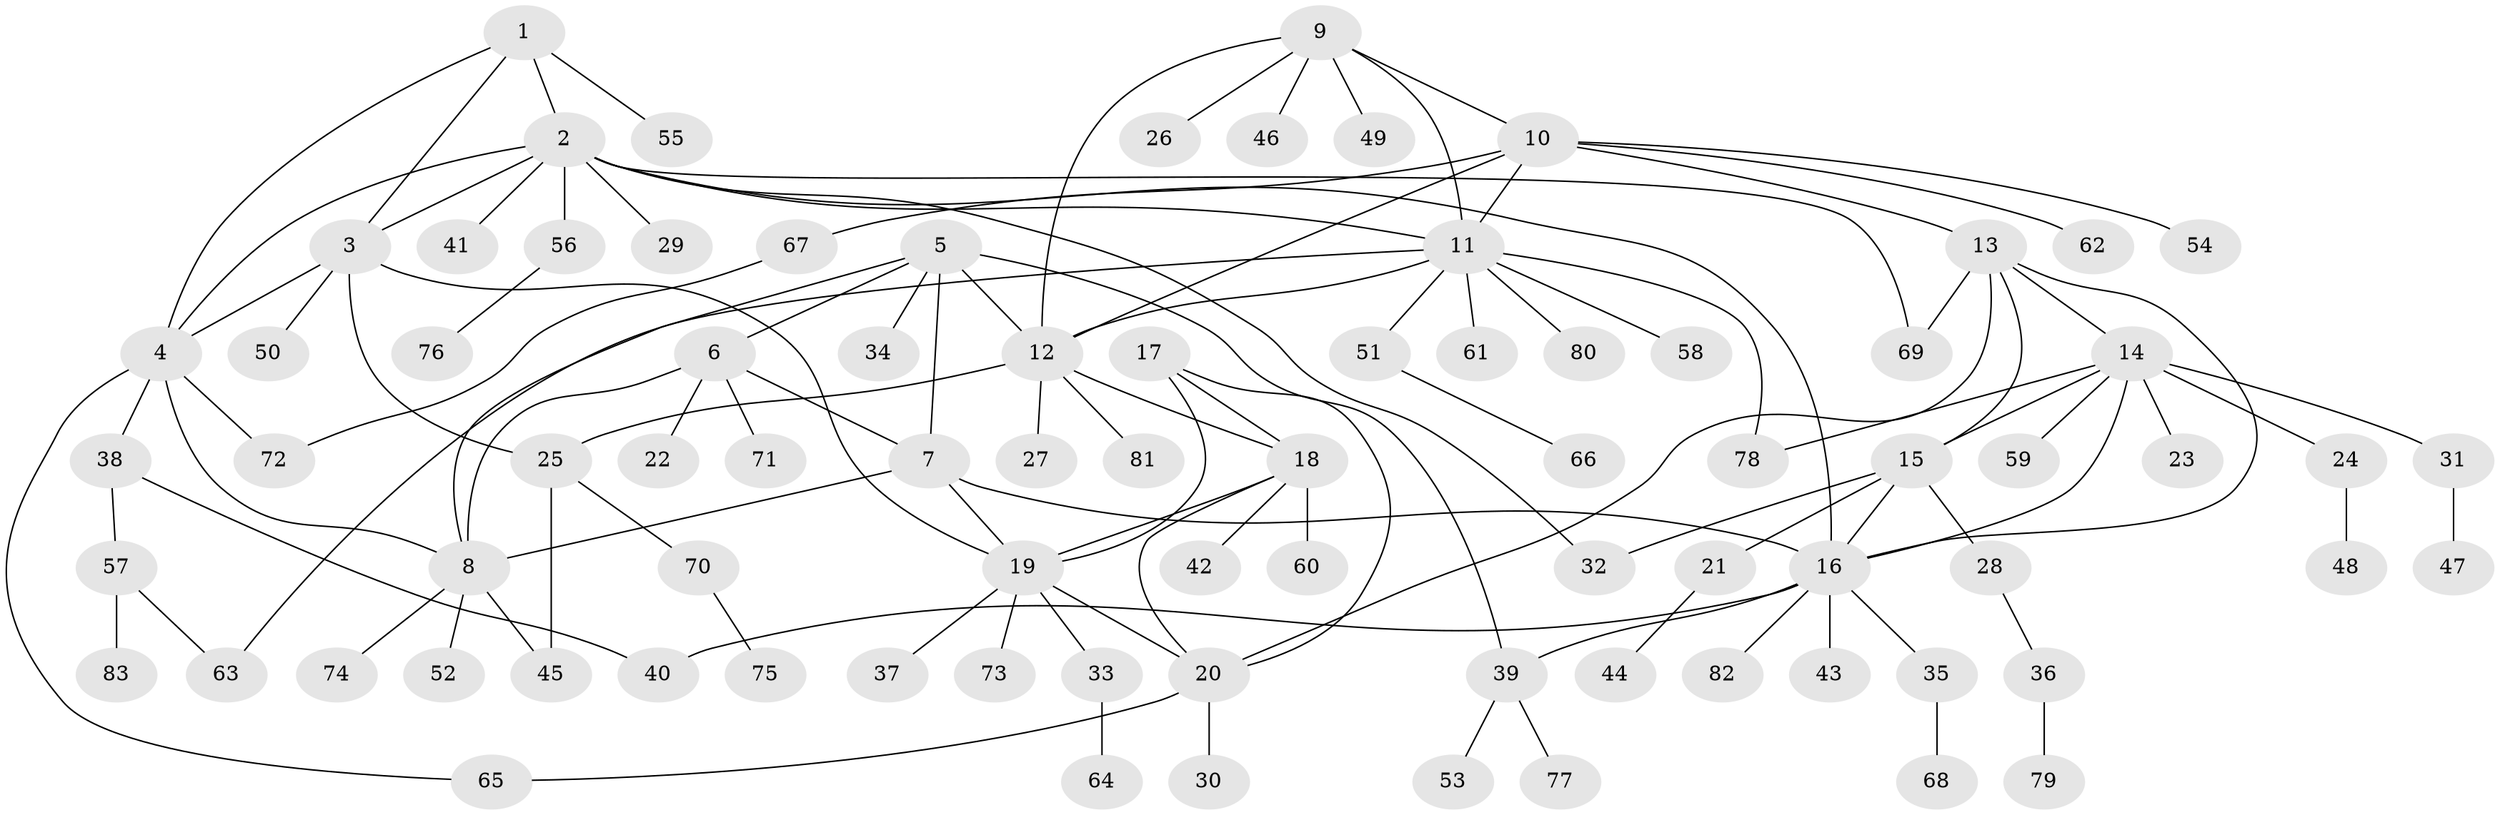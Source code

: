 // coarse degree distribution, {7: 0.03389830508474576, 8: 0.05084745762711865, 11: 0.01694915254237288, 3: 0.03389830508474576, 5: 0.03389830508474576, 6: 0.06779661016949153, 10: 0.03389830508474576, 9: 0.01694915254237288, 1: 0.576271186440678, 2: 0.11864406779661017, 4: 0.01694915254237288}
// Generated by graph-tools (version 1.1) at 2025/24/03/03/25 07:24:14]
// undirected, 83 vertices, 113 edges
graph export_dot {
graph [start="1"]
  node [color=gray90,style=filled];
  1;
  2;
  3;
  4;
  5;
  6;
  7;
  8;
  9;
  10;
  11;
  12;
  13;
  14;
  15;
  16;
  17;
  18;
  19;
  20;
  21;
  22;
  23;
  24;
  25;
  26;
  27;
  28;
  29;
  30;
  31;
  32;
  33;
  34;
  35;
  36;
  37;
  38;
  39;
  40;
  41;
  42;
  43;
  44;
  45;
  46;
  47;
  48;
  49;
  50;
  51;
  52;
  53;
  54;
  55;
  56;
  57;
  58;
  59;
  60;
  61;
  62;
  63;
  64;
  65;
  66;
  67;
  68;
  69;
  70;
  71;
  72;
  73;
  74;
  75;
  76;
  77;
  78;
  79;
  80;
  81;
  82;
  83;
  1 -- 2;
  1 -- 3;
  1 -- 4;
  1 -- 55;
  2 -- 3;
  2 -- 4;
  2 -- 11;
  2 -- 16;
  2 -- 29;
  2 -- 32;
  2 -- 41;
  2 -- 56;
  2 -- 69;
  3 -- 4;
  3 -- 19;
  3 -- 25;
  3 -- 50;
  4 -- 8;
  4 -- 38;
  4 -- 65;
  4 -- 72;
  5 -- 6;
  5 -- 7;
  5 -- 8;
  5 -- 12;
  5 -- 34;
  5 -- 39;
  6 -- 7;
  6 -- 8;
  6 -- 22;
  6 -- 71;
  7 -- 8;
  7 -- 16;
  7 -- 19;
  8 -- 45;
  8 -- 52;
  8 -- 74;
  9 -- 10;
  9 -- 11;
  9 -- 12;
  9 -- 26;
  9 -- 46;
  9 -- 49;
  10 -- 11;
  10 -- 12;
  10 -- 13;
  10 -- 54;
  10 -- 62;
  10 -- 67;
  11 -- 12;
  11 -- 51;
  11 -- 58;
  11 -- 61;
  11 -- 63;
  11 -- 78;
  11 -- 80;
  12 -- 18;
  12 -- 25;
  12 -- 27;
  12 -- 81;
  13 -- 14;
  13 -- 15;
  13 -- 16;
  13 -- 20;
  13 -- 69;
  14 -- 15;
  14 -- 16;
  14 -- 23;
  14 -- 24;
  14 -- 31;
  14 -- 59;
  14 -- 78;
  15 -- 16;
  15 -- 21;
  15 -- 28;
  15 -- 32;
  16 -- 35;
  16 -- 39;
  16 -- 40;
  16 -- 43;
  16 -- 82;
  17 -- 18;
  17 -- 19;
  17 -- 20;
  18 -- 19;
  18 -- 20;
  18 -- 42;
  18 -- 60;
  19 -- 20;
  19 -- 33;
  19 -- 37;
  19 -- 73;
  20 -- 30;
  20 -- 65;
  21 -- 44;
  24 -- 48;
  25 -- 45;
  25 -- 70;
  28 -- 36;
  31 -- 47;
  33 -- 64;
  35 -- 68;
  36 -- 79;
  38 -- 40;
  38 -- 57;
  39 -- 53;
  39 -- 77;
  51 -- 66;
  56 -- 76;
  57 -- 63;
  57 -- 83;
  67 -- 72;
  70 -- 75;
}
